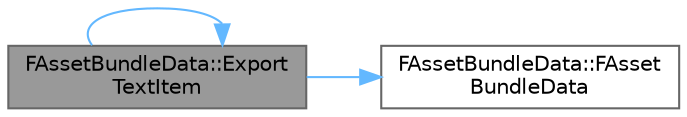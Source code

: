 digraph "FAssetBundleData::ExportTextItem"
{
 // INTERACTIVE_SVG=YES
 // LATEX_PDF_SIZE
  bgcolor="transparent";
  edge [fontname=Helvetica,fontsize=10,labelfontname=Helvetica,labelfontsize=10];
  node [fontname=Helvetica,fontsize=10,shape=box,height=0.2,width=0.4];
  rankdir="LR";
  Node1 [id="Node000001",label="FAssetBundleData::Export\lTextItem",height=0.2,width=0.4,color="gray40", fillcolor="grey60", style="filled", fontcolor="black",tooltip="Override Import/Export to not write out empty structs."];
  Node1 -> Node2 [id="edge1_Node000001_Node000002",color="steelblue1",style="solid",tooltip=" "];
  Node2 [id="Node000002",label="FAssetBundleData::FAsset\lBundleData",height=0.2,width=0.4,color="grey40", fillcolor="white", style="filled",URL="$da/dd0/structFAssetBundleData.html#ad6efcea88b255dd21c3dd96f938e1c5f",tooltip="Declare constructors inline so this can be a header only class."];
  Node1 -> Node1 [id="edge2_Node000001_Node000001",color="steelblue1",style="solid",tooltip=" "];
}
